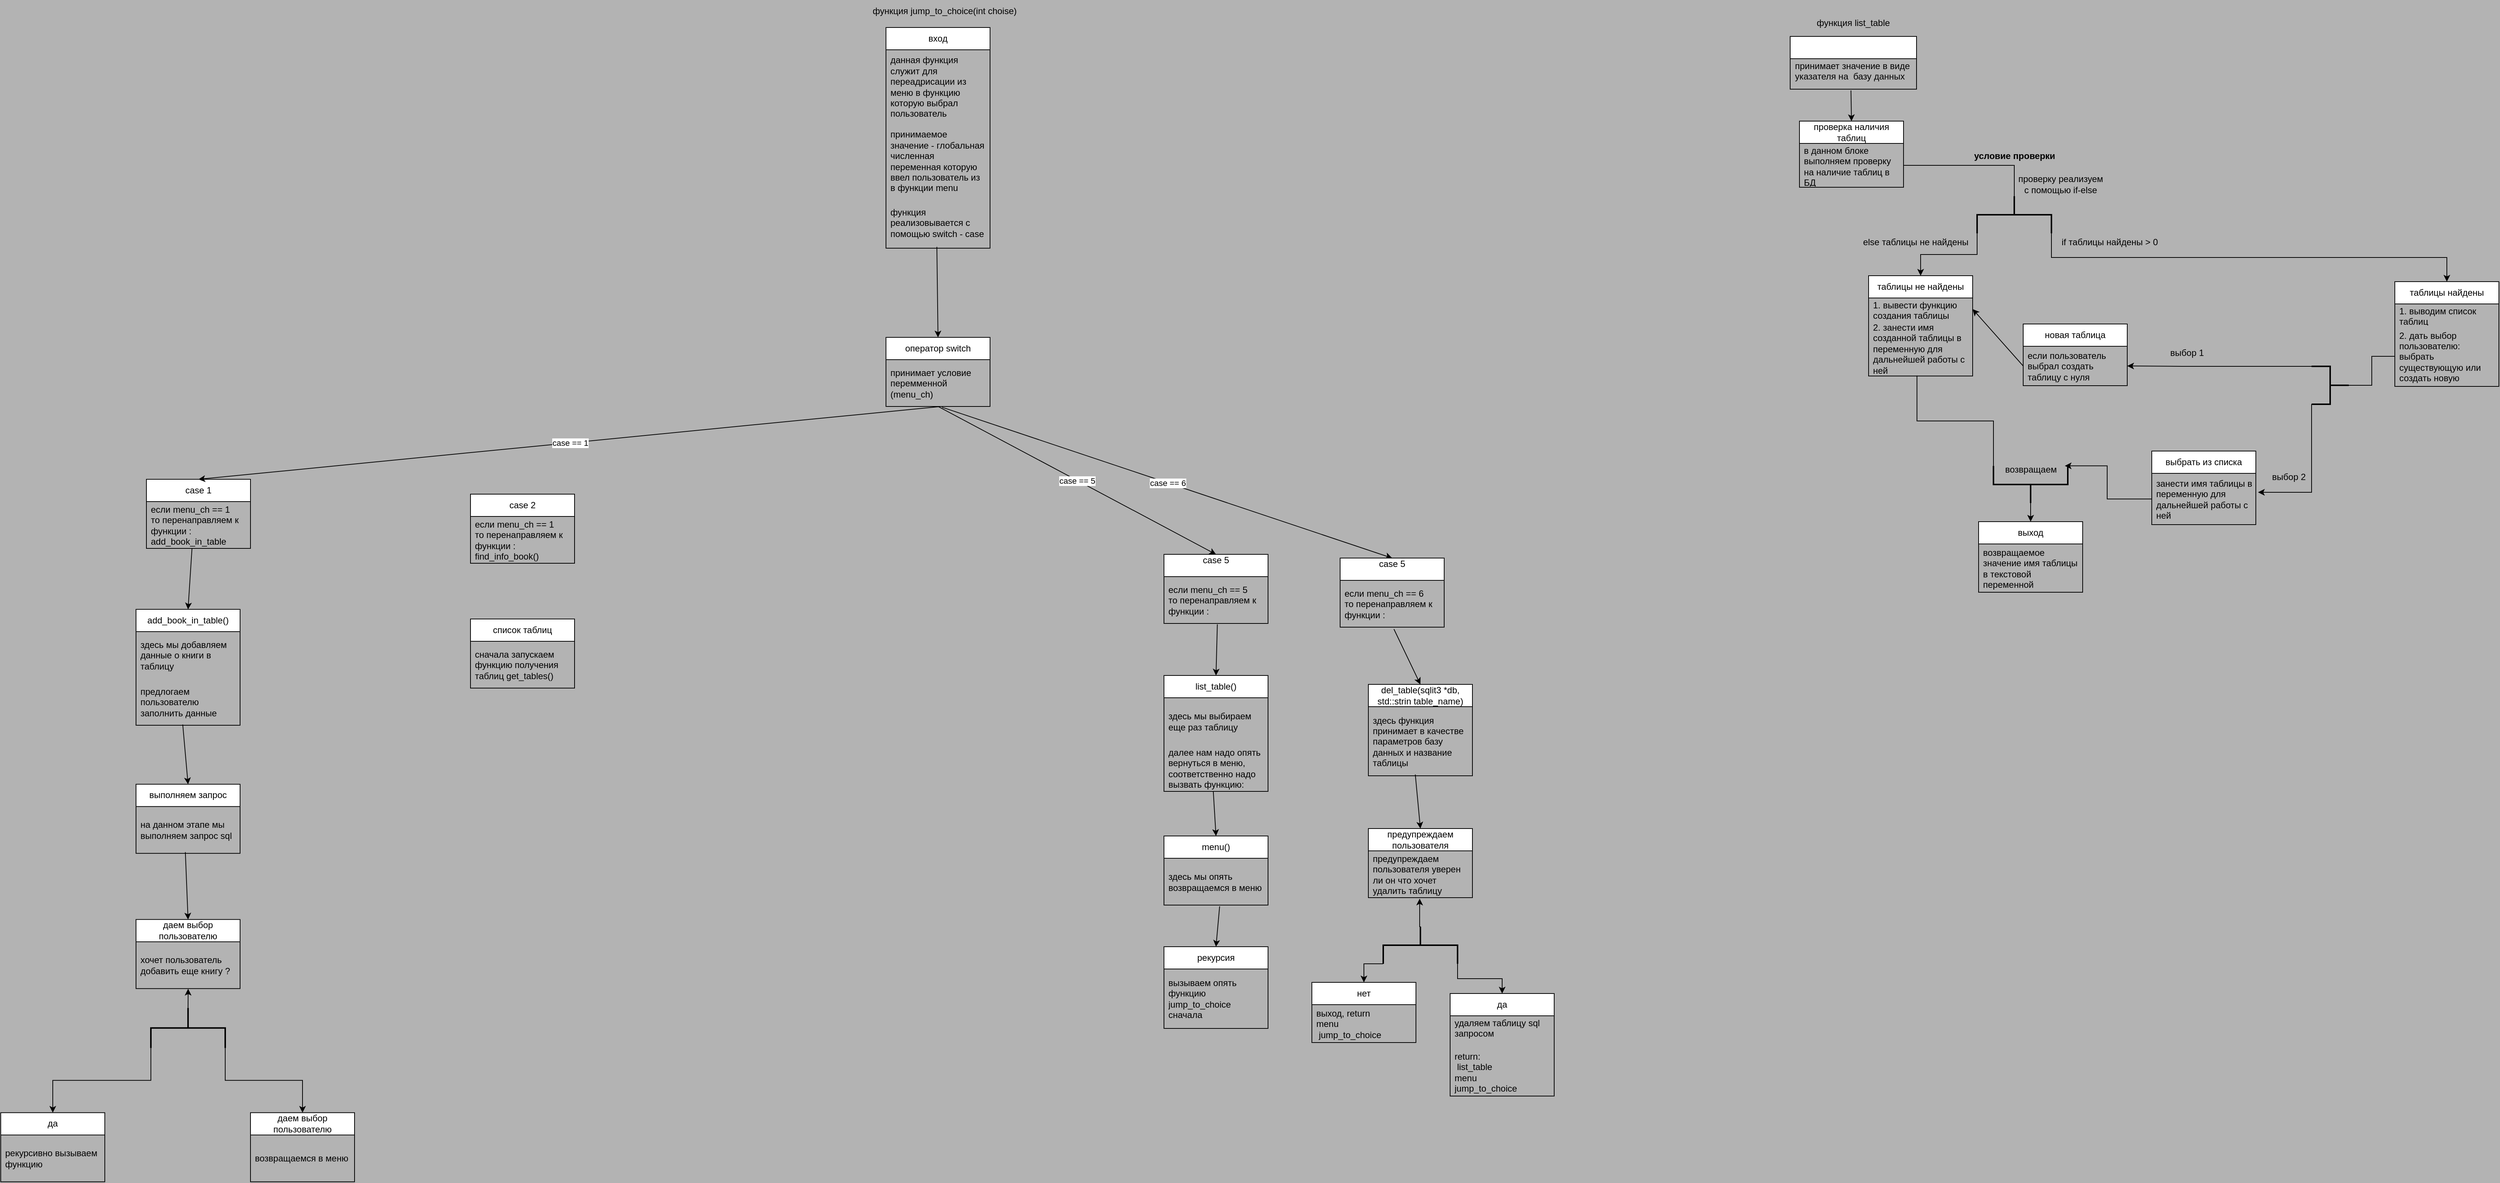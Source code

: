 <mxfile version="24.4.0" type="device">
  <diagram name="Page-1" id="5d7acffa-a066-3a61-03fe-96351882024d">
    <mxGraphModel dx="3834" dy="1244" grid="0" gridSize="10" guides="1" tooltips="1" connect="1" arrows="1" fold="1" page="0" pageScale="1" pageWidth="1100" pageHeight="850" background="#B3B3B3" math="0" shadow="0">
      <root>
        <mxCell id="0" />
        <mxCell id="1" parent="0" />
        <mxCell id="KhB3Vlkd83CNaLOpbNGe-1" value="create_table(sqlite3 *db)" style="swimlane;fontStyle=0;childLayout=stackLayout;horizontal=1;startSize=30;horizontalStack=0;resizeParent=1;resizeParentMax=0;resizeLast=0;collapsible=1;marginBottom=0;whiteSpace=wrap;html=1;strokeColor=#000000;fontColor=#FFFFFF;" parent="1" vertex="1">
          <mxGeometry x="156.5" y="2" width="170" height="71" as="geometry" />
        </mxCell>
        <mxCell id="KhB3Vlkd83CNaLOpbNGe-2" value="принимает значение в виде указателя на&amp;nbsp; базу данных&lt;div&gt;&lt;br&gt;&lt;/div&gt;" style="text;align=left;verticalAlign=middle;spacingLeft=4;spacingRight=4;overflow=hidden;points=[[0,0.5],[1,0.5]];portConstraint=eastwest;rotatable=0;whiteSpace=wrap;html=1;shadow=0;fontColor=#000000;" parent="KhB3Vlkd83CNaLOpbNGe-1" vertex="1">
          <mxGeometry y="30" width="170" height="41" as="geometry" />
        </mxCell>
        <mxCell id="L60N4qDu5yBO_N0uDxby-3" value="функция list_table" style="text;html=1;align=center;verticalAlign=middle;whiteSpace=wrap;rounded=0;fontColor=#000000;" parent="1" vertex="1">
          <mxGeometry x="147" y="-31" width="189" height="30" as="geometry" />
        </mxCell>
        <mxCell id="r_YqrAHaJlJIWSJqDCds-1" value="выход" style="swimlane;fontStyle=0;childLayout=stackLayout;horizontal=1;startSize=30;horizontalStack=0;resizeParent=1;resizeParentMax=0;resizeLast=0;collapsible=1;marginBottom=0;whiteSpace=wrap;html=1;strokeColor=#000000;" parent="1" vertex="1">
          <mxGeometry x="410" y="655" width="140" height="95" as="geometry" />
        </mxCell>
        <mxCell id="r_YqrAHaJlJIWSJqDCds-2" value="возвращаемое значение имя таблицы в текстовой переменной" style="text;align=left;verticalAlign=middle;spacingLeft=4;spacingRight=4;overflow=hidden;points=[[0,0.5],[1,0.5]];portConstraint=eastwest;rotatable=0;whiteSpace=wrap;html=1;fontColor=#000000;" parent="r_YqrAHaJlJIWSJqDCds-1" vertex="1">
          <mxGeometry y="30" width="140" height="65" as="geometry" />
        </mxCell>
        <mxCell id="r_YqrAHaJlJIWSJqDCds-6" value="проверка наличия таблиц" style="swimlane;fontStyle=0;childLayout=stackLayout;horizontal=1;startSize=30;horizontalStack=0;resizeParent=1;resizeParentMax=0;resizeLast=0;collapsible=1;marginBottom=0;whiteSpace=wrap;html=1;strokeColor=#000000;" parent="1" vertex="1">
          <mxGeometry x="169" y="116" width="140" height="89" as="geometry" />
        </mxCell>
        <mxCell id="r_YqrAHaJlJIWSJqDCds-7" value="в данном блоке выполняем проверку на наличие таблиц в БД&lt;div&gt;&lt;br&gt;&lt;div&gt;&lt;br&gt;&lt;/div&gt;&lt;/div&gt;" style="text;align=left;verticalAlign=middle;spacingLeft=4;spacingRight=4;overflow=hidden;points=[[0,0.5],[1,0.5]];portConstraint=eastwest;rotatable=0;whiteSpace=wrap;html=1;fontColor=#000000;" parent="r_YqrAHaJlJIWSJqDCds-6" vertex="1">
          <mxGeometry y="30" width="140" height="59" as="geometry" />
        </mxCell>
        <mxCell id="r_YqrAHaJlJIWSJqDCds-16" style="edgeStyle=orthogonalEdgeStyle;rounded=0;orthogonalLoop=1;jettySize=auto;html=1;exitX=1;exitY=0.5;exitDx=0;exitDy=0;" parent="r_YqrAHaJlJIWSJqDCds-6" source="r_YqrAHaJlJIWSJqDCds-7" target="r_YqrAHaJlJIWSJqDCds-7" edge="1">
          <mxGeometry relative="1" as="geometry" />
        </mxCell>
        <mxCell id="r_YqrAHaJlJIWSJqDCds-9" value="" style="endArrow=classic;html=1;rounded=0;exitX=0.481;exitY=1.041;exitDx=0;exitDy=0;exitPerimeter=0;entryX=0.5;entryY=0;entryDx=0;entryDy=0;strokeColor=#000000;" parent="1" source="KhB3Vlkd83CNaLOpbNGe-2" target="r_YqrAHaJlJIWSJqDCds-6" edge="1">
          <mxGeometry width="50" height="50" relative="1" as="geometry">
            <mxPoint x="322" y="274" as="sourcePoint" />
            <mxPoint x="372" y="224" as="targetPoint" />
          </mxGeometry>
        </mxCell>
        <mxCell id="r_YqrAHaJlJIWSJqDCds-14" style="edgeStyle=orthogonalEdgeStyle;rounded=0;orthogonalLoop=1;jettySize=auto;html=1;exitX=1;exitY=1;exitDx=0;exitDy=0;exitPerimeter=0;entryX=0.5;entryY=0;entryDx=0;entryDy=0;strokeColor=#000000;" parent="1" source="r_YqrAHaJlJIWSJqDCds-10" target="r_YqrAHaJlJIWSJqDCds-12" edge="1">
          <mxGeometry relative="1" as="geometry" />
        </mxCell>
        <mxCell id="r_YqrAHaJlJIWSJqDCds-15" value="" style="edgeStyle=orthogonalEdgeStyle;rounded=0;orthogonalLoop=1;jettySize=auto;html=1;strokeColor=#000000;verticalAlign=middle;endArrow=none;endFill=0;" parent="1" source="r_YqrAHaJlJIWSJqDCds-10" target="r_YqrAHaJlJIWSJqDCds-7" edge="1">
          <mxGeometry relative="1" as="geometry" />
        </mxCell>
        <mxCell id="r_YqrAHaJlJIWSJqDCds-21" style="edgeStyle=orthogonalEdgeStyle;rounded=0;orthogonalLoop=1;jettySize=auto;html=1;exitX=1;exitY=0;exitDx=0;exitDy=0;exitPerimeter=0;entryX=0.5;entryY=0;entryDx=0;entryDy=0;strokeColor=#000000;" parent="1" source="r_YqrAHaJlJIWSJqDCds-10" target="r_YqrAHaJlJIWSJqDCds-19" edge="1">
          <mxGeometry relative="1" as="geometry" />
        </mxCell>
        <mxCell id="r_YqrAHaJlJIWSJqDCds-10" value="" style="strokeWidth=2;html=1;shape=mxgraph.flowchart.annotation_2;align=left;labelPosition=right;pointerEvents=1;rotation=90;strokeColor=#000000;" parent="1" vertex="1">
          <mxGeometry x="433" y="192" width="50" height="100" as="geometry" />
        </mxCell>
        <mxCell id="r_YqrAHaJlJIWSJqDCds-12" value="таблицы не найдены" style="swimlane;fontStyle=0;childLayout=stackLayout;horizontal=1;startSize=30;horizontalStack=0;resizeParent=1;resizeParentMax=0;resizeLast=0;collapsible=1;marginBottom=0;whiteSpace=wrap;html=1;strokeColor=#000000;" parent="1" vertex="1">
          <mxGeometry x="262" y="324" width="140" height="135" as="geometry" />
        </mxCell>
        <mxCell id="r_YqrAHaJlJIWSJqDCds-13" value="1. вывести функцию создания таблицы" style="text;align=left;verticalAlign=middle;spacingLeft=4;spacingRight=4;overflow=hidden;points=[[0,0.5],[1,0.5]];portConstraint=eastwest;rotatable=0;whiteSpace=wrap;html=1;fontColor=#000000;" parent="r_YqrAHaJlJIWSJqDCds-12" vertex="1">
          <mxGeometry y="30" width="140" height="30" as="geometry" />
        </mxCell>
        <mxCell id="r_YqrAHaJlJIWSJqDCds-17" value="2. занести имя созданной таблицы в переменную для дальнейшей работы с ней&lt;div&gt;&lt;br&gt;&lt;/div&gt;" style="text;align=left;verticalAlign=middle;spacingLeft=4;spacingRight=4;overflow=hidden;points=[[0,0.5],[1,0.5]];portConstraint=eastwest;rotatable=0;whiteSpace=wrap;html=1;fontColor=#000000;" parent="r_YqrAHaJlJIWSJqDCds-12" vertex="1">
          <mxGeometry y="60" width="140" height="75" as="geometry" />
        </mxCell>
        <mxCell id="r_YqrAHaJlJIWSJqDCds-18" value="else таблицы не найдены" style="text;html=1;align=center;verticalAlign=middle;resizable=0;points=[];autosize=1;strokeColor=none;fillColor=none;fontColor=#000000;" parent="1" vertex="1">
          <mxGeometry x="245" y="266" width="160" height="26" as="geometry" />
        </mxCell>
        <mxCell id="r_YqrAHaJlJIWSJqDCds-19" value="таблицы найдены" style="swimlane;fontStyle=0;childLayout=stackLayout;horizontal=1;startSize=30;horizontalStack=0;resizeParent=1;resizeParentMax=0;resizeLast=0;collapsible=1;marginBottom=0;whiteSpace=wrap;html=1;strokeColor=#000000;" parent="1" vertex="1">
          <mxGeometry x="970" y="332" width="140" height="141" as="geometry" />
        </mxCell>
        <mxCell id="r_YqrAHaJlJIWSJqDCds-20" value="1. выводим список таблиц" style="text;align=left;verticalAlign=middle;spacingLeft=4;spacingRight=4;overflow=hidden;points=[[0,0.5],[1,0.5]];portConstraint=eastwest;rotatable=0;whiteSpace=wrap;html=1;fontColor=#000000;" parent="r_YqrAHaJlJIWSJqDCds-19" vertex="1">
          <mxGeometry y="30" width="140" height="30" as="geometry" />
        </mxCell>
        <mxCell id="r_YqrAHaJlJIWSJqDCds-24" value="2. дать выбор пользователю:&amp;nbsp; выбрать существующую или создать новую" style="text;align=left;verticalAlign=middle;spacingLeft=4;spacingRight=4;overflow=hidden;points=[[0,0.5],[1,0.5]];portConstraint=eastwest;rotatable=0;whiteSpace=wrap;html=1;fontColor=#000000;" parent="r_YqrAHaJlJIWSJqDCds-19" vertex="1">
          <mxGeometry y="60" width="140" height="81" as="geometry" />
        </mxCell>
        <mxCell id="r_YqrAHaJlJIWSJqDCds-22" value="if таблицы найдены &amp;gt; 0" style="text;html=1;align=center;verticalAlign=middle;resizable=0;points=[];autosize=1;strokeColor=none;fillColor=none;fontColor=#000000;" parent="1" vertex="1">
          <mxGeometry x="512" y="266" width="148" height="26" as="geometry" />
        </mxCell>
        <mxCell id="r_YqrAHaJlJIWSJqDCds-28" style="edgeStyle=orthogonalEdgeStyle;rounded=0;orthogonalLoop=1;jettySize=auto;html=1;exitX=0;exitY=0.5;exitDx=0;exitDy=0;exitPerimeter=0;entryX=0.5;entryY=0;entryDx=0;entryDy=0;strokeColor=#000000;" parent="1" source="r_YqrAHaJlJIWSJqDCds-25" target="r_YqrAHaJlJIWSJqDCds-1" edge="1">
          <mxGeometry relative="1" as="geometry" />
        </mxCell>
        <mxCell id="r_YqrAHaJlJIWSJqDCds-25" value="" style="strokeWidth=2;html=1;shape=mxgraph.flowchart.annotation_2;align=left;labelPosition=right;pointerEvents=1;direction=north;strokeColor=#000000;" parent="1" vertex="1">
          <mxGeometry x="430" y="580" width="100" height="50" as="geometry" />
        </mxCell>
        <mxCell id="r_YqrAHaJlJIWSJqDCds-26" style="edgeStyle=orthogonalEdgeStyle;rounded=0;orthogonalLoop=1;jettySize=auto;html=1;exitX=1;exitY=0;exitDx=0;exitDy=0;exitPerimeter=0;entryX=0.465;entryY=0.991;entryDx=0;entryDy=0;entryPerimeter=0;strokeColor=#000000;endArrow=none;endFill=0;" parent="1" source="r_YqrAHaJlJIWSJqDCds-25" target="r_YqrAHaJlJIWSJqDCds-17" edge="1">
          <mxGeometry relative="1" as="geometry" />
        </mxCell>
        <mxCell id="r_YqrAHaJlJIWSJqDCds-29" value="возвращаем" style="text;html=1;align=center;verticalAlign=middle;resizable=0;points=[];autosize=1;strokeColor=none;fillColor=none;fontColor=#000000;" parent="1" vertex="1">
          <mxGeometry x="436" y="572" width="87" height="26" as="geometry" />
        </mxCell>
        <mxCell id="r_YqrAHaJlJIWSJqDCds-30" value="новая таблица" style="swimlane;fontStyle=0;childLayout=stackLayout;horizontal=1;startSize=30;horizontalStack=0;resizeParent=1;resizeParentMax=0;resizeLast=0;collapsible=1;marginBottom=0;whiteSpace=wrap;html=1;strokeColor=#000000;" parent="1" vertex="1">
          <mxGeometry x="470" y="389" width="140" height="83" as="geometry" />
        </mxCell>
        <mxCell id="r_YqrAHaJlJIWSJqDCds-31" value="если пользователь выбрал создать таблицу с нуля" style="text;align=left;verticalAlign=middle;spacingLeft=4;spacingRight=4;overflow=hidden;points=[[0,0.5],[1,0.5]];portConstraint=eastwest;rotatable=0;whiteSpace=wrap;html=1;fontColor=#000000;" parent="r_YqrAHaJlJIWSJqDCds-30" vertex="1">
          <mxGeometry y="30" width="140" height="53" as="geometry" />
        </mxCell>
        <mxCell id="r_YqrAHaJlJIWSJqDCds-34" value="" style="edgeStyle=none;orthogonalLoop=1;jettySize=auto;html=1;rounded=0;exitX=0;exitY=0.5;exitDx=0;exitDy=0;entryX=1;entryY=0.5;entryDx=0;entryDy=0;strokeColor=#000000;" parent="1" source="r_YqrAHaJlJIWSJqDCds-31" target="r_YqrAHaJlJIWSJqDCds-13" edge="1">
          <mxGeometry width="100" relative="1" as="geometry">
            <mxPoint x="542" y="355" as="sourcePoint" />
            <mxPoint x="410" y="324" as="targetPoint" />
            <Array as="points" />
          </mxGeometry>
        </mxCell>
        <mxCell id="r_YqrAHaJlJIWSJqDCds-35" value="условие проверки" style="text;align=center;fontStyle=1;verticalAlign=middle;spacingLeft=3;spacingRight=3;strokeColor=none;rotatable=0;points=[[0,0.5],[1,0.5]];portConstraint=eastwest;html=1;fontColor=#000000;" parent="1" vertex="1">
          <mxGeometry x="418" y="150" width="80" height="26" as="geometry" />
        </mxCell>
        <mxCell id="r_YqrAHaJlJIWSJqDCds-39" value="проверку реализуем&lt;div&gt;с помощью if-else&lt;/div&gt;" style="text;html=1;align=center;verticalAlign=middle;resizable=0;points=[];autosize=1;strokeColor=none;fillColor=none;fontColor=#000000;" parent="1" vertex="1">
          <mxGeometry x="454" y="180" width="132" height="41" as="geometry" />
        </mxCell>
        <mxCell id="r_YqrAHaJlJIWSJqDCds-41" style="edgeStyle=orthogonalEdgeStyle;rounded=0;orthogonalLoop=1;jettySize=auto;html=1;exitX=0;exitY=0.5;exitDx=0;exitDy=0;exitPerimeter=0;entryX=0;entryY=0.5;entryDx=0;entryDy=0;endArrow=none;endFill=0;strokeColor=#000000;" parent="1" source="r_YqrAHaJlJIWSJqDCds-40" target="r_YqrAHaJlJIWSJqDCds-24" edge="1">
          <mxGeometry relative="1" as="geometry" />
        </mxCell>
        <mxCell id="r_YqrAHaJlJIWSJqDCds-42" style="edgeStyle=orthogonalEdgeStyle;rounded=0;orthogonalLoop=1;jettySize=auto;html=1;exitX=1;exitY=1;exitDx=0;exitDy=0;exitPerimeter=0;entryX=1;entryY=0.5;entryDx=0;entryDy=0;strokeColor=#000000;" parent="1" source="r_YqrAHaJlJIWSJqDCds-40" target="r_YqrAHaJlJIWSJqDCds-31" edge="1">
          <mxGeometry relative="1" as="geometry">
            <Array as="points">
              <mxPoint x="684" y="445" />
            </Array>
          </mxGeometry>
        </mxCell>
        <mxCell id="r_YqrAHaJlJIWSJqDCds-40" value="" style="strokeWidth=2;html=1;shape=mxgraph.flowchart.annotation_2;align=left;labelPosition=right;pointerEvents=1;direction=west;strokeColor=#000000;" parent="1" vertex="1">
          <mxGeometry x="858" y="446" width="50" height="51" as="geometry" />
        </mxCell>
        <mxCell id="r_YqrAHaJlJIWSJqDCds-43" value="выбор 1" style="text;html=1;align=center;verticalAlign=middle;resizable=0;points=[];autosize=1;strokeColor=none;fillColor=none;fontColor=#000000;" parent="1" vertex="1">
          <mxGeometry x="658" y="415" width="63" height="26" as="geometry" />
        </mxCell>
        <mxCell id="r_YqrAHaJlJIWSJqDCds-44" value="выбрать из списка" style="swimlane;fontStyle=0;childLayout=stackLayout;horizontal=1;startSize=30;horizontalStack=0;resizeParent=1;resizeParentMax=0;resizeLast=0;collapsible=1;marginBottom=0;whiteSpace=wrap;html=1;strokeColor=#000000;" parent="1" vertex="1">
          <mxGeometry x="643" y="560" width="140" height="99" as="geometry" />
        </mxCell>
        <mxCell id="r_YqrAHaJlJIWSJqDCds-45" value="&lt;span style=&quot;color: rgba(0, 0, 0, 0); font-family: monospace; font-size: 0px; text-wrap: nowrap;&quot;&gt;%3CmxGraphModel%3E%3Croot%3E%3CmxCell%20id%3D%220%22%2F%3E%3CmxCell%20id%3D%221%22%20parent%3D%220%22%2F%3E%3CmxCell%20id%3D%222%22%20value%3D%22%D0%B2%D1%8B%D1%85%D0%BE%D0%B4%22%20style%3D%22swimlane%3BfontStyle%3D0%3BchildLayout%3DstackLayout%3Bhorizontal%3D1%3BstartSize%3D30%3BhorizontalStack%3D0%3BresizeParent%3D1%3BresizeParentMax%3D0%3BresizeLast%3D0%3Bcollapsible%3D1%3BmarginBottom%3D0%3BwhiteSpace%3Dwrap%3Bhtml%3D1%3BstrokeColor%3D%23000000%3B%22%20vertex%3D%221%22%20parent%3D%221%22%3E%3CmxGeometry%20x%3D%22410%22%20y%3D%22655%22%20width%3D%22140%22%20height%3D%2260%22%20as%3D%22geometry%22%2F%3E%3C%2FmxCell%3E%3CmxCell%20id%3D%223%22%20value%3D%22%D0%B2%D0%BE%D0%B7%D0%B2%D1%80%D0%B0%D1%89%D0%B0%D0%B5%D0%BC%D0%BE%D0%B5%20%D0%B7%D0%BD%D0%B0%D1%87%D0%B5%D0%BD%D0%B8%D0%B5%20%D0%B8%D0%BC%D1%8F%20%D1%82%D0%B0%D0%B1%D0%BB%D0%B8%D1%86%D1%8B%22%20style%3D%22text%3Balign%3Dleft%3BverticalAlign%3Dmiddle%3BspacingLeft%3D4%3BspacingRight%3D4%3Boverflow%3Dhidden%3Bpoints%3D%5B%5B0%2C0.5%5D%2C%5B1%2C0.5%5D%5D%3BportConstraint%3Deastwest%3Brotatable%3D0%3BwhiteSpace%3Dwrap%3Bhtml%3D1%3BfontColor%3D%23000000%3B%22%20vertex%3D%221%22%20parent%3D%222%22%3E%3CmxGeometry%20y%3D%2230%22%20width%3D%22140%22%20height%3D%2230%22%20as%3D%22geometry%22%2F%3E%3C%2FmxCell%3E%3C%2Froot%3E%3C%2FmxGraphModel%3E&lt;/span&gt;&lt;span style=&quot;color: rgba(0, 0, 0, 0); font-family: monospace; font-size: 0px; text-wrap: nowrap;&quot;&gt;%3CmxGraphModel%3E%3Croot%3E%3CmxCell%20id%3D%220%22%2F%3E%3CmxCell%20id%3D%221%22%20parent%3D%220%22%2F%3E%3CmxCell%20id%3D%222%22%20value%3D%22%D0%B2%D1%8B%D1%85%D0%BE%D0%B4%22%20style%3D%22swimlane%3BfontStyle%3D0%3BchildLayout%3DstackLayout%3Bhorizontal%3D1%3BstartSize%3D30%3BhorizontalStack%3D0%3BresizeParent%3D1%3BresizeParentMax%3D0%3BresizeLast%3D0%3Bcollapsible%3D1%3BmarginBottom%3D0%3BwhiteSpace%3Dwrap%3Bhtml%3D1%3BstrokeColor%3D%23000000%3B%22%20vertex%3D%221%22%20parent%3D%221%22%3E%3CmxGeometry%20x%3D%22410%22%20y%3D%22655%22%20width%3D%22140%22%20height%3D%2260%22%20as%3D%22geometry%22%2F%3E%3C%2FmxCell%3E%3CmxCell%20id%3D%223%22%20value%3D%22%D0%B2%D0%BE%D0%B7%D0%B2%D1%80%D0%B0%D1%89%D0%B0%D0%B5%D0%BC%D0%BE%D0%B5%20%D0%B7%D0%BD%D0%B0%D1%87%D0%B5%D0%BD%D0%B8%D0%B5%20%D0%B8%D0%BC%D1%8F%20%D1%82%D0%B0%D0%B1%D0%BB%D0%B8%D1%86%D1%8B%22%20style%3D%22text%3Balign%3Dleft%3BverticalAlign%3Dmiddle%3BspacingLeft%3D4%3BspacingRight%3D4%3Boverflow%3Dhidden%3Bpoints%3D%5B%5B0%2C0.5%5D%2C%5B1%2C0.5%5D%5D%3BportConstraint%3Deastwest%3Brotatable%3D0%3BwhiteSpace%3Dwrap%3Bhtml%3D1%3BfontColor%3D%23000000%3B%22%20vertex%3D%221%22%20parent%3D%222%22%3E%3CmxGeometry%20y%3D%2230%22%20width%3D%22140%22%20height%3D%2230%22%20as%3D%22geometry%22%2F%3E%3C%2FmxCell%3E%3C%2Froot%3E%3C%2FmxGraphModel%&lt;/span&gt;занести имя таблицы в переменную для дальнейшей работы с ней" style="text;align=left;verticalAlign=middle;spacingLeft=4;spacingRight=4;overflow=hidden;points=[[0,0.5],[1,0.5]];portConstraint=eastwest;rotatable=0;whiteSpace=wrap;html=1;fontColor=#000000;" parent="r_YqrAHaJlJIWSJqDCds-44" vertex="1">
          <mxGeometry y="30" width="140" height="69" as="geometry" />
        </mxCell>
        <mxCell id="r_YqrAHaJlJIWSJqDCds-46" style="edgeStyle=orthogonalEdgeStyle;rounded=0;orthogonalLoop=1;jettySize=auto;html=1;exitX=0;exitY=0.5;exitDx=0;exitDy=0;entryX=1.034;entryY=0.305;entryDx=0;entryDy=0;entryPerimeter=0;strokeColor=#000000;" parent="1" source="r_YqrAHaJlJIWSJqDCds-45" target="r_YqrAHaJlJIWSJqDCds-29" edge="1">
          <mxGeometry relative="1" as="geometry" />
        </mxCell>
        <mxCell id="r_YqrAHaJlJIWSJqDCds-47" style="edgeStyle=orthogonalEdgeStyle;rounded=0;orthogonalLoop=1;jettySize=auto;html=1;exitX=1;exitY=0;exitDx=0;exitDy=0;exitPerimeter=0;entryX=1.021;entryY=0.369;entryDx=0;entryDy=0;entryPerimeter=0;strokeColor=#000000;" parent="1" source="r_YqrAHaJlJIWSJqDCds-40" target="r_YqrAHaJlJIWSJqDCds-45" edge="1">
          <mxGeometry relative="1" as="geometry" />
        </mxCell>
        <mxCell id="r_YqrAHaJlJIWSJqDCds-48" value="выбор 2" style="text;html=1;align=center;verticalAlign=middle;resizable=0;points=[];autosize=1;strokeColor=none;fillColor=none;fontColor=#000000;" parent="1" vertex="1">
          <mxGeometry x="795" y="582" width="63" height="26" as="geometry" />
        </mxCell>
        <mxCell id="r_YqrAHaJlJIWSJqDCds-56" value="вход" style="swimlane;fontStyle=0;childLayout=stackLayout;horizontal=1;startSize=30;horizontalStack=0;resizeParent=1;resizeParentMax=0;resizeLast=0;collapsible=1;marginBottom=0;whiteSpace=wrap;html=1;strokeColor=#000000;" parent="1" vertex="1">
          <mxGeometry x="-1060" y="-10" width="140" height="297" as="geometry" />
        </mxCell>
        <mxCell id="r_YqrAHaJlJIWSJqDCds-57" value="данная функция служит для переадрисации из меню в функцию которую выбрал пользователь" style="text;align=left;verticalAlign=middle;spacingLeft=4;spacingRight=4;overflow=hidden;points=[[0,0.5],[1,0.5]];portConstraint=eastwest;rotatable=0;whiteSpace=wrap;html=1;fontColor=#000000;" parent="r_YqrAHaJlJIWSJqDCds-56" vertex="1">
          <mxGeometry y="30" width="140" height="100" as="geometry" />
        </mxCell>
        <mxCell id="r_YqrAHaJlJIWSJqDCds-59" value="принимаемое значение - глобальная численная переменная которую ввел пользователь из в функции menu" style="text;align=left;verticalAlign=middle;spacingLeft=4;spacingRight=4;overflow=hidden;points=[[0,0.5],[1,0.5]];portConstraint=eastwest;rotatable=0;whiteSpace=wrap;html=1;fontColor=#000000;" parent="r_YqrAHaJlJIWSJqDCds-56" vertex="1">
          <mxGeometry y="130" width="140" height="99" as="geometry" />
        </mxCell>
        <mxCell id="r_YqrAHaJlJIWSJqDCds-61" value="функция реализовывается с помощью switch - case" style="text;align=left;verticalAlign=middle;spacingLeft=4;spacingRight=4;overflow=hidden;points=[[0,0.5],[1,0.5]];portConstraint=eastwest;rotatable=0;whiteSpace=wrap;html=1;fontColor=#000000;" parent="r_YqrAHaJlJIWSJqDCds-56" vertex="1">
          <mxGeometry y="229" width="140" height="68" as="geometry" />
        </mxCell>
        <mxCell id="r_YqrAHaJlJIWSJqDCds-58" value="функция jump_to_choice(int choise)" style="text;html=1;align=center;verticalAlign=middle;whiteSpace=wrap;rounded=0;fontColor=#000000;" parent="1" vertex="1">
          <mxGeometry x="-1084.5" y="-47" width="205.5" height="30" as="geometry" />
        </mxCell>
        <mxCell id="r_YqrAHaJlJIWSJqDCds-62" value="оператор switch" style="swimlane;fontStyle=0;childLayout=stackLayout;horizontal=1;startSize=30;horizontalStack=0;resizeParent=1;resizeParentMax=0;resizeLast=0;collapsible=1;marginBottom=0;whiteSpace=wrap;html=1;strokeColor=#000000;" parent="1" vertex="1">
          <mxGeometry x="-1060" y="407" width="140" height="93" as="geometry" />
        </mxCell>
        <mxCell id="r_YqrAHaJlJIWSJqDCds-63" value="принимает условие перемменной (menu_ch)" style="text;align=left;verticalAlign=middle;spacingLeft=4;spacingRight=4;overflow=hidden;points=[[0,0.5],[1,0.5]];portConstraint=eastwest;rotatable=0;whiteSpace=wrap;html=1;fontColor=#000000;" parent="r_YqrAHaJlJIWSJqDCds-62" vertex="1">
          <mxGeometry y="30" width="140" height="63" as="geometry" />
        </mxCell>
        <mxCell id="r_YqrAHaJlJIWSJqDCds-64" value="case 5&lt;div&gt;&lt;br&gt;&lt;/div&gt;" style="swimlane;fontStyle=0;childLayout=stackLayout;horizontal=1;startSize=30;horizontalStack=0;resizeParent=1;resizeParentMax=0;resizeLast=0;collapsible=1;marginBottom=0;whiteSpace=wrap;html=1;strokeColor=#000000;" parent="1" vertex="1">
          <mxGeometry x="-686" y="699" width="140" height="93" as="geometry" />
        </mxCell>
        <mxCell id="r_YqrAHaJlJIWSJqDCds-65" value="если menu_ch == 5&lt;div&gt;то перенаправляем к функции :&lt;/div&gt;" style="text;align=left;verticalAlign=middle;spacingLeft=4;spacingRight=4;overflow=hidden;points=[[0,0.5],[1,0.5]];portConstraint=eastwest;rotatable=0;whiteSpace=wrap;html=1;fontColor=#000000;" parent="r_YqrAHaJlJIWSJqDCds-64" vertex="1">
          <mxGeometry y="30" width="140" height="63" as="geometry" />
        </mxCell>
        <mxCell id="r_YqrAHaJlJIWSJqDCds-66" value="" style="endArrow=classic;html=1;rounded=0;exitX=0.5;exitY=0.998;exitDx=0;exitDy=0;exitPerimeter=0;entryX=0.5;entryY=0;entryDx=0;entryDy=0;strokeColor=#000000;" parent="1" source="r_YqrAHaJlJIWSJqDCds-63" target="r_YqrAHaJlJIWSJqDCds-64" edge="1">
          <mxGeometry relative="1" as="geometry">
            <mxPoint x="-920" y="589" as="sourcePoint" />
            <mxPoint x="-760" y="589" as="targetPoint" />
          </mxGeometry>
        </mxCell>
        <mxCell id="r_YqrAHaJlJIWSJqDCds-67" value="case == 5" style="edgeLabel;resizable=0;html=1;;align=center;verticalAlign=middle;" parent="r_YqrAHaJlJIWSJqDCds-66" connectable="0" vertex="1">
          <mxGeometry relative="1" as="geometry" />
        </mxCell>
        <mxCell id="r_YqrAHaJlJIWSJqDCds-70" value="&lt;div&gt;list_table()&lt;/div&gt;" style="swimlane;fontStyle=0;childLayout=stackLayout;horizontal=1;startSize=30;horizontalStack=0;resizeParent=1;resizeParentMax=0;resizeLast=0;collapsible=1;marginBottom=0;whiteSpace=wrap;html=1;strokeColor=#000000;" parent="1" vertex="1">
          <mxGeometry x="-686" y="862" width="140" height="156" as="geometry" />
        </mxCell>
        <mxCell id="r_YqrAHaJlJIWSJqDCds-71" value="здесь мы выбираем еще раз таблицу" style="text;align=left;verticalAlign=middle;spacingLeft=4;spacingRight=4;overflow=hidden;points=[[0,0.5],[1,0.5]];portConstraint=eastwest;rotatable=0;whiteSpace=wrap;html=1;fontColor=#000000;" parent="r_YqrAHaJlJIWSJqDCds-70" vertex="1">
          <mxGeometry y="30" width="140" height="63" as="geometry" />
        </mxCell>
        <mxCell id="r_YqrAHaJlJIWSJqDCds-72" value="далее нам надо опять вернуться в меню, соответственно надо вызвать функцию:" style="text;align=left;verticalAlign=middle;spacingLeft=4;spacingRight=4;overflow=hidden;points=[[0,0.5],[1,0.5]];portConstraint=eastwest;rotatable=0;whiteSpace=wrap;html=1;fontColor=#000000;" parent="r_YqrAHaJlJIWSJqDCds-70" vertex="1">
          <mxGeometry y="93" width="140" height="63" as="geometry" />
        </mxCell>
        <mxCell id="r_YqrAHaJlJIWSJqDCds-73" value="&lt;div&gt;menu()&lt;/div&gt;" style="swimlane;fontStyle=0;childLayout=stackLayout;horizontal=1;startSize=30;horizontalStack=0;resizeParent=1;resizeParentMax=0;resizeLast=0;collapsible=1;marginBottom=0;whiteSpace=wrap;html=1;strokeColor=#000000;" parent="1" vertex="1">
          <mxGeometry x="-686" y="1078" width="140" height="93" as="geometry" />
        </mxCell>
        <mxCell id="r_YqrAHaJlJIWSJqDCds-74" value="здесь мы опять возвращаемся в меню" style="text;align=left;verticalAlign=middle;spacingLeft=4;spacingRight=4;overflow=hidden;points=[[0,0.5],[1,0.5]];portConstraint=eastwest;rotatable=0;whiteSpace=wrap;html=1;fontColor=#000000;" parent="r_YqrAHaJlJIWSJqDCds-73" vertex="1">
          <mxGeometry y="30" width="140" height="63" as="geometry" />
        </mxCell>
        <mxCell id="r_YqrAHaJlJIWSJqDCds-75" value="" style="edgeStyle=none;orthogonalLoop=1;jettySize=auto;html=1;rounded=0;exitX=0.513;exitY=1.019;exitDx=0;exitDy=0;exitPerimeter=0;entryX=0.5;entryY=0;entryDx=0;entryDy=0;fontColor=#000000;strokeColor=#000000;" parent="1" source="r_YqrAHaJlJIWSJqDCds-65" target="r_YqrAHaJlJIWSJqDCds-70" edge="1">
          <mxGeometry width="100" relative="1" as="geometry">
            <mxPoint x="-521" y="794" as="sourcePoint" />
            <mxPoint x="-421" y="794" as="targetPoint" />
            <Array as="points" />
          </mxGeometry>
        </mxCell>
        <mxCell id="r_YqrAHaJlJIWSJqDCds-77" value="" style="edgeStyle=none;orthogonalLoop=1;jettySize=auto;html=1;rounded=0;exitX=0.474;exitY=1;exitDx=0;exitDy=0;exitPerimeter=0;entryX=0.5;entryY=0;entryDx=0;entryDy=0;fontColor=#000000;strokeColor=#000000;" parent="1" source="r_YqrAHaJlJIWSJqDCds-72" target="r_YqrAHaJlJIWSJqDCds-73" edge="1">
          <mxGeometry width="100" relative="1" as="geometry">
            <mxPoint x="-508" y="1013" as="sourcePoint" />
            <mxPoint x="-510" y="1082" as="targetPoint" />
            <Array as="points" />
          </mxGeometry>
        </mxCell>
        <mxCell id="r_YqrAHaJlJIWSJqDCds-78" value="" style="edgeStyle=none;orthogonalLoop=1;jettySize=auto;html=1;rounded=0;exitX=0.489;exitY=0.975;exitDx=0;exitDy=0;exitPerimeter=0;entryX=0.5;entryY=0;entryDx=0;entryDy=0;fontColor=#000000;strokeColor=#000000;" parent="1" source="r_YqrAHaJlJIWSJqDCds-61" target="r_YqrAHaJlJIWSJqDCds-62" edge="1">
          <mxGeometry width="100" relative="1" as="geometry">
            <mxPoint x="-989" y="305" as="sourcePoint" />
            <mxPoint x="-991" y="374" as="targetPoint" />
            <Array as="points" />
          </mxGeometry>
        </mxCell>
        <mxCell id="r_YqrAHaJlJIWSJqDCds-79" value="рекурсия" style="swimlane;fontStyle=0;childLayout=stackLayout;horizontal=1;startSize=30;horizontalStack=0;resizeParent=1;resizeParentMax=0;resizeLast=0;collapsible=1;marginBottom=0;whiteSpace=wrap;html=1;strokeColor=#000000;" parent="1" vertex="1">
          <mxGeometry x="-686" y="1227" width="140" height="110" as="geometry" />
        </mxCell>
        <mxCell id="r_YqrAHaJlJIWSJqDCds-80" value="вызываем опять функцию jump_to_choice сначала" style="text;align=left;verticalAlign=middle;spacingLeft=4;spacingRight=4;overflow=hidden;points=[[0,0.5],[1,0.5]];portConstraint=eastwest;rotatable=0;whiteSpace=wrap;html=1;fontColor=#000000;" parent="r_YqrAHaJlJIWSJqDCds-79" vertex="1">
          <mxGeometry y="30" width="140" height="80" as="geometry" />
        </mxCell>
        <mxCell id="r_YqrAHaJlJIWSJqDCds-81" value="" style="edgeStyle=none;orthogonalLoop=1;jettySize=auto;html=1;rounded=0;entryX=0.5;entryY=0;entryDx=0;entryDy=0;fontColor=#000000;strokeColor=#000000;exitX=0.535;exitY=1.027;exitDx=0;exitDy=0;exitPerimeter=0;" parent="1" source="r_YqrAHaJlJIWSJqDCds-74" target="r_YqrAHaJlJIWSJqDCds-79" edge="1">
          <mxGeometry width="100" relative="1" as="geometry">
            <mxPoint x="-589" y="1189" as="sourcePoint" />
            <mxPoint x="-585" y="1240" as="targetPoint" />
            <Array as="points" />
          </mxGeometry>
        </mxCell>
        <mxCell id="r_YqrAHaJlJIWSJqDCds-83" value="" style="endArrow=classic;html=1;rounded=0;exitX=0.538;exitY=1.016;exitDx=0;exitDy=0;exitPerimeter=0;entryX=0.5;entryY=0;entryDx=0;entryDy=0;strokeColor=#000000;" parent="1" source="r_YqrAHaJlJIWSJqDCds-63" target="r_YqrAHaJlJIWSJqDCds-86" edge="1">
          <mxGeometry relative="1" as="geometry">
            <mxPoint x="-778" y="480" as="sourcePoint" />
            <mxPoint x="-404" y="679" as="targetPoint" />
          </mxGeometry>
        </mxCell>
        <mxCell id="r_YqrAHaJlJIWSJqDCds-84" value="case == 6" style="edgeLabel;resizable=0;html=1;;align=center;verticalAlign=middle;" parent="r_YqrAHaJlJIWSJqDCds-83" connectable="0" vertex="1">
          <mxGeometry relative="1" as="geometry" />
        </mxCell>
        <mxCell id="r_YqrAHaJlJIWSJqDCds-86" value="case 5&lt;div&gt;&lt;br&gt;&lt;/div&gt;" style="swimlane;fontStyle=0;childLayout=stackLayout;horizontal=1;startSize=30;horizontalStack=0;resizeParent=1;resizeParentMax=0;resizeLast=0;collapsible=1;marginBottom=0;whiteSpace=wrap;html=1;strokeColor=#000000;" parent="1" vertex="1">
          <mxGeometry x="-449" y="704" width="140" height="93" as="geometry" />
        </mxCell>
        <mxCell id="r_YqrAHaJlJIWSJqDCds-87" value="если menu_ch == 6&lt;div&gt;то перенаправляем к функции :&lt;/div&gt;" style="text;align=left;verticalAlign=middle;spacingLeft=4;spacingRight=4;overflow=hidden;points=[[0,0.5],[1,0.5]];portConstraint=eastwest;rotatable=0;whiteSpace=wrap;html=1;fontColor=#000000;" parent="r_YqrAHaJlJIWSJqDCds-86" vertex="1">
          <mxGeometry y="30" width="140" height="63" as="geometry" />
        </mxCell>
        <mxCell id="r_YqrAHaJlJIWSJqDCds-88" value="del_table(sqlit3 *db, std::strin table_name)" style="swimlane;fontStyle=0;childLayout=stackLayout;horizontal=1;startSize=30;horizontalStack=0;resizeParent=1;resizeParentMax=0;resizeLast=0;collapsible=1;marginBottom=0;whiteSpace=wrap;html=1;strokeColor=#000000;" parent="1" vertex="1">
          <mxGeometry x="-411" y="874" width="140" height="123" as="geometry" />
        </mxCell>
        <mxCell id="r_YqrAHaJlJIWSJqDCds-89" value="здесь функция принимает в качестве параметров базу данных и название таблицы" style="text;align=left;verticalAlign=middle;spacingLeft=4;spacingRight=4;overflow=hidden;points=[[0,0.5],[1,0.5]];portConstraint=eastwest;rotatable=0;whiteSpace=wrap;html=1;fontColor=#000000;" parent="r_YqrAHaJlJIWSJqDCds-88" vertex="1">
          <mxGeometry y="30" width="140" height="93" as="geometry" />
        </mxCell>
        <mxCell id="r_YqrAHaJlJIWSJqDCds-90" value="" style="edgeStyle=none;orthogonalLoop=1;jettySize=auto;html=1;rounded=0;exitX=0.517;exitY=1.042;exitDx=0;exitDy=0;exitPerimeter=0;entryX=0.5;entryY=0;entryDx=0;entryDy=0;fontColor=#000000;strokeColor=#000000;" parent="1" source="r_YqrAHaJlJIWSJqDCds-87" target="r_YqrAHaJlJIWSJqDCds-88" edge="1">
          <mxGeometry width="100" relative="1" as="geometry">
            <mxPoint x="-447" y="801" as="sourcePoint" />
            <mxPoint x="-449" y="870" as="targetPoint" />
            <Array as="points" />
          </mxGeometry>
        </mxCell>
        <mxCell id="r_YqrAHaJlJIWSJqDCds-92" value="предупреждаем пользователя" style="swimlane;fontStyle=0;childLayout=stackLayout;horizontal=1;startSize=30;horizontalStack=0;resizeParent=1;resizeParentMax=0;resizeLast=0;collapsible=1;marginBottom=0;whiteSpace=wrap;html=1;strokeColor=#000000;" parent="1" vertex="1">
          <mxGeometry x="-411" y="1068" width="140" height="93" as="geometry" />
        </mxCell>
        <mxCell id="r_YqrAHaJlJIWSJqDCds-93" value="предупреждаем пользователя уверен ли он что хочет удалить таблицу" style="text;align=left;verticalAlign=middle;spacingLeft=4;spacingRight=4;overflow=hidden;points=[[0,0.5],[1,0.5]];portConstraint=eastwest;rotatable=0;whiteSpace=wrap;html=1;fontColor=#000000;" parent="r_YqrAHaJlJIWSJqDCds-92" vertex="1">
          <mxGeometry y="30" width="140" height="63" as="geometry" />
        </mxCell>
        <mxCell id="r_YqrAHaJlJIWSJqDCds-98" style="edgeStyle=orthogonalEdgeStyle;rounded=0;orthogonalLoop=1;jettySize=auto;html=1;exitX=1;exitY=1;exitDx=0;exitDy=0;exitPerimeter=0;entryX=0.5;entryY=0;entryDx=0;entryDy=0;strokeColor=#000000;" parent="1" source="r_YqrAHaJlJIWSJqDCds-94" target="r_YqrAHaJlJIWSJqDCds-96" edge="1">
          <mxGeometry relative="1" as="geometry" />
        </mxCell>
        <mxCell id="OgEDCYrWeMGhhGmiEGIY-4" style="edgeStyle=orthogonalEdgeStyle;rounded=0;orthogonalLoop=1;jettySize=auto;html=1;exitX=1;exitY=0;exitDx=0;exitDy=0;exitPerimeter=0;entryX=0.5;entryY=0;entryDx=0;entryDy=0;strokeColor=#000000;" parent="1" source="r_YqrAHaJlJIWSJqDCds-94" target="OgEDCYrWeMGhhGmiEGIY-2" edge="1">
          <mxGeometry relative="1" as="geometry" />
        </mxCell>
        <mxCell id="r_YqrAHaJlJIWSJqDCds-94" value="" style="strokeWidth=2;html=1;shape=mxgraph.flowchart.annotation_2;align=left;labelPosition=right;pointerEvents=1;rotation=90;strokeColor=#000000;" parent="1" vertex="1">
          <mxGeometry x="-366" y="1175" width="50" height="100" as="geometry" />
        </mxCell>
        <mxCell id="r_YqrAHaJlJIWSJqDCds-95" style="edgeStyle=orthogonalEdgeStyle;rounded=0;orthogonalLoop=1;jettySize=auto;html=1;exitX=0;exitY=0.5;exitDx=0;exitDy=0;exitPerimeter=0;entryX=0.493;entryY=1.021;entryDx=0;entryDy=0;entryPerimeter=0;strokeColor=#000000;" parent="1" source="r_YqrAHaJlJIWSJqDCds-94" target="r_YqrAHaJlJIWSJqDCds-93" edge="1">
          <mxGeometry relative="1" as="geometry" />
        </mxCell>
        <mxCell id="r_YqrAHaJlJIWSJqDCds-96" value="нет" style="swimlane;fontStyle=0;childLayout=stackLayout;horizontal=1;startSize=30;horizontalStack=0;resizeParent=1;resizeParentMax=0;resizeLast=0;collapsible=1;marginBottom=0;whiteSpace=wrap;html=1;strokeColor=#000000;" parent="1" vertex="1">
          <mxGeometry x="-487" y="1275" width="140" height="81" as="geometry" />
        </mxCell>
        <mxCell id="r_YqrAHaJlJIWSJqDCds-97" value="выход, return&lt;div&gt;menu&lt;/div&gt;&lt;div&gt;&amp;nbsp;jump_to_choice&lt;/div&gt;" style="text;align=left;verticalAlign=middle;spacingLeft=4;spacingRight=4;overflow=hidden;points=[[0,0.5],[1,0.5]];portConstraint=eastwest;rotatable=0;whiteSpace=wrap;html=1;fontColor=#000000;" parent="r_YqrAHaJlJIWSJqDCds-96" vertex="1">
          <mxGeometry y="30" width="140" height="51" as="geometry" />
        </mxCell>
        <mxCell id="OgEDCYrWeMGhhGmiEGIY-1" value="" style="edgeStyle=none;orthogonalLoop=1;jettySize=auto;html=1;rounded=0;exitX=0.451;exitY=0.982;exitDx=0;exitDy=0;exitPerimeter=0;entryX=0.5;entryY=0;entryDx=0;entryDy=0;fontColor=#000000;strokeColor=#000000;" parent="1" source="r_YqrAHaJlJIWSJqDCds-89" target="r_YqrAHaJlJIWSJqDCds-92" edge="1">
          <mxGeometry width="100" relative="1" as="geometry">
            <mxPoint x="-347" y="1003" as="sourcePoint" />
            <mxPoint x="-343" y="1063" as="targetPoint" />
            <Array as="points" />
          </mxGeometry>
        </mxCell>
        <mxCell id="OgEDCYrWeMGhhGmiEGIY-2" value="да" style="swimlane;fontStyle=0;childLayout=stackLayout;horizontal=1;startSize=30;horizontalStack=0;resizeParent=1;resizeParentMax=0;resizeLast=0;collapsible=1;marginBottom=0;whiteSpace=wrap;html=1;strokeColor=#000000;" parent="1" vertex="1">
          <mxGeometry x="-301" y="1290" width="140" height="138" as="geometry" />
        </mxCell>
        <mxCell id="OgEDCYrWeMGhhGmiEGIY-3" value="удаляем таблицу sql запросом&lt;div&gt;&lt;br&gt;&lt;/div&gt;" style="text;align=left;verticalAlign=middle;spacingLeft=4;spacingRight=4;overflow=hidden;points=[[0,0.5],[1,0.5]];portConstraint=eastwest;rotatable=0;whiteSpace=wrap;html=1;fontColor=#000000;" parent="OgEDCYrWeMGhhGmiEGIY-2" vertex="1">
          <mxGeometry y="30" width="140" height="43" as="geometry" />
        </mxCell>
        <mxCell id="OgEDCYrWeMGhhGmiEGIY-5" value="return:&lt;div&gt;&amp;nbsp;list_table&lt;div&gt;menu&lt;/div&gt;&lt;/div&gt;&lt;div&gt;jump_to_choice&lt;/div&gt;" style="text;align=left;verticalAlign=middle;spacingLeft=4;spacingRight=4;overflow=hidden;points=[[0,0.5],[1,0.5]];portConstraint=eastwest;rotatable=0;whiteSpace=wrap;html=1;fontColor=#000000;" parent="OgEDCYrWeMGhhGmiEGIY-2" vertex="1">
          <mxGeometry y="73" width="140" height="65" as="geometry" />
        </mxCell>
        <mxCell id="72NkxAhi4clHSfHr1tz3-1" value="case 1" style="swimlane;fontStyle=0;childLayout=stackLayout;horizontal=1;startSize=30;horizontalStack=0;resizeParent=1;resizeParentMax=0;resizeLast=0;collapsible=1;marginBottom=0;whiteSpace=wrap;html=1;strokeColor=#000000;" parent="1" vertex="1">
          <mxGeometry x="-2055" y="598" width="140" height="93" as="geometry" />
        </mxCell>
        <mxCell id="72NkxAhi4clHSfHr1tz3-2" value="если menu_ch == 1&lt;div&gt;то перенаправляем к функции : add_book_in_table&lt;/div&gt;" style="text;align=left;verticalAlign=middle;spacingLeft=4;spacingRight=4;overflow=hidden;points=[[0,0.5],[1,0.5]];portConstraint=eastwest;rotatable=0;whiteSpace=wrap;html=1;fontColor=#000000;" parent="72NkxAhi4clHSfHr1tz3-1" vertex="1">
          <mxGeometry y="30" width="140" height="63" as="geometry" />
        </mxCell>
        <mxCell id="72NkxAhi4clHSfHr1tz3-3" value="" style="endArrow=classic;html=1;rounded=0;entryX=0.5;entryY=0;entryDx=0;entryDy=0;strokeColor=#000000;" parent="1" target="72NkxAhi4clHSfHr1tz3-1" edge="1">
          <mxGeometry relative="1" as="geometry">
            <mxPoint x="-986" y="500" as="sourcePoint" />
            <mxPoint x="-630" y="763" as="targetPoint" />
          </mxGeometry>
        </mxCell>
        <mxCell id="72NkxAhi4clHSfHr1tz3-4" value="case == 1" style="edgeLabel;resizable=0;html=1;;align=center;verticalAlign=middle;" parent="72NkxAhi4clHSfHr1tz3-3" connectable="0" vertex="1">
          <mxGeometry relative="1" as="geometry" />
        </mxCell>
        <mxCell id="72NkxAhi4clHSfHr1tz3-5" value="&lt;div&gt;add_book_in_table()&lt;/div&gt;" style="swimlane;fontStyle=0;childLayout=stackLayout;horizontal=1;startSize=30;horizontalStack=0;resizeParent=1;resizeParentMax=0;resizeLast=0;collapsible=1;marginBottom=0;whiteSpace=wrap;html=1;strokeColor=#000000;" parent="1" vertex="1">
          <mxGeometry x="-2069" y="773" width="140" height="156" as="geometry" />
        </mxCell>
        <mxCell id="72NkxAhi4clHSfHr1tz3-6" value="здесь мы добавляем данные о книги в таблицу" style="text;align=left;verticalAlign=middle;spacingLeft=4;spacingRight=4;overflow=hidden;points=[[0,0.5],[1,0.5]];portConstraint=eastwest;rotatable=0;whiteSpace=wrap;html=1;fontColor=#000000;" parent="72NkxAhi4clHSfHr1tz3-5" vertex="1">
          <mxGeometry y="30" width="140" height="63" as="geometry" />
        </mxCell>
        <mxCell id="72NkxAhi4clHSfHr1tz3-7" value="предлогаем пользователю заполнить данные" style="text;align=left;verticalAlign=middle;spacingLeft=4;spacingRight=4;overflow=hidden;points=[[0,0.5],[1,0.5]];portConstraint=eastwest;rotatable=0;whiteSpace=wrap;html=1;fontColor=#000000;" parent="72NkxAhi4clHSfHr1tz3-5" vertex="1">
          <mxGeometry y="93" width="140" height="63" as="geometry" />
        </mxCell>
        <mxCell id="72NkxAhi4clHSfHr1tz3-8" value="" style="edgeStyle=none;orthogonalLoop=1;jettySize=auto;html=1;rounded=0;exitX=0.438;exitY=1;exitDx=0;exitDy=0;exitPerimeter=0;entryX=0.5;entryY=0;entryDx=0;entryDy=0;fontColor=#000000;strokeColor=#000000;" parent="1" source="72NkxAhi4clHSfHr1tz3-2" target="72NkxAhi4clHSfHr1tz3-5" edge="1">
          <mxGeometry width="100" relative="1" as="geometry">
            <mxPoint x="-1997" y="704" as="sourcePoint" />
            <mxPoint x="-1804" y="705" as="targetPoint" />
            <Array as="points" />
          </mxGeometry>
        </mxCell>
        <mxCell id="72NkxAhi4clHSfHr1tz3-12" value="выполняем запрос" style="swimlane;fontStyle=0;childLayout=stackLayout;horizontal=1;startSize=30;horizontalStack=0;resizeParent=1;resizeParentMax=0;resizeLast=0;collapsible=1;marginBottom=0;whiteSpace=wrap;html=1;strokeColor=#000000;" parent="1" vertex="1">
          <mxGeometry x="-2069" y="1008.38" width="140" height="93" as="geometry" />
        </mxCell>
        <mxCell id="72NkxAhi4clHSfHr1tz3-13" value="на данном этапе мы выполняем запрос sql" style="text;align=left;verticalAlign=middle;spacingLeft=4;spacingRight=4;overflow=hidden;points=[[0,0.5],[1,0.5]];portConstraint=eastwest;rotatable=0;whiteSpace=wrap;html=1;fontColor=#000000;" parent="72NkxAhi4clHSfHr1tz3-12" vertex="1">
          <mxGeometry y="30" width="140" height="63" as="geometry" />
        </mxCell>
        <mxCell id="72NkxAhi4clHSfHr1tz3-14" value="" style="edgeStyle=none;orthogonalLoop=1;jettySize=auto;html=1;rounded=0;exitX=0.449;exitY=0.984;exitDx=0;exitDy=0;exitPerimeter=0;entryX=0.5;entryY=0;entryDx=0;entryDy=0;fontColor=#000000;strokeColor=#000000;" parent="1" source="72NkxAhi4clHSfHr1tz3-7" target="72NkxAhi4clHSfHr1tz3-12" edge="1">
          <mxGeometry width="100" relative="1" as="geometry">
            <mxPoint x="-2000" y="929" as="sourcePoint" />
            <mxPoint x="-2005" y="1011" as="targetPoint" />
            <Array as="points" />
          </mxGeometry>
        </mxCell>
        <mxCell id="72NkxAhi4clHSfHr1tz3-17" value="" style="edgeStyle=none;orthogonalLoop=1;jettySize=auto;html=1;rounded=0;exitX=0.474;exitY=0.974;exitDx=0;exitDy=0;exitPerimeter=0;entryX=0.5;entryY=0;entryDx=0;entryDy=0;fontColor=#000000;strokeColor=#000000;" parent="1" source="72NkxAhi4clHSfHr1tz3-13" target="72NkxAhi4clHSfHr1tz3-19" edge="1">
          <mxGeometry width="100" relative="1" as="geometry">
            <mxPoint x="-1996" y="1106.38" as="sourcePoint" />
            <mxPoint x="-2008" y="1176.88" as="targetPoint" />
            <Array as="points" />
          </mxGeometry>
        </mxCell>
        <mxCell id="72NkxAhi4clHSfHr1tz3-19" value="даем выбор пользователю" style="swimlane;fontStyle=0;childLayout=stackLayout;horizontal=1;startSize=30;horizontalStack=0;resizeParent=1;resizeParentMax=0;resizeLast=0;collapsible=1;marginBottom=0;whiteSpace=wrap;html=1;strokeColor=#000000;" parent="1" vertex="1">
          <mxGeometry x="-2069" y="1190.38" width="140" height="93" as="geometry" />
        </mxCell>
        <mxCell id="72NkxAhi4clHSfHr1tz3-20" value="хочет пользователь добавить еще книгу ?" style="text;align=left;verticalAlign=middle;spacingLeft=4;spacingRight=4;overflow=hidden;points=[[0,0.5],[1,0.5]];portConstraint=eastwest;rotatable=0;whiteSpace=wrap;html=1;fontColor=#000000;" parent="72NkxAhi4clHSfHr1tz3-19" vertex="1">
          <mxGeometry y="30" width="140" height="63" as="geometry" />
        </mxCell>
        <mxCell id="72NkxAhi4clHSfHr1tz3-21" value="да" style="swimlane;fontStyle=0;childLayout=stackLayout;horizontal=1;startSize=30;horizontalStack=0;resizeParent=1;resizeParentMax=0;resizeLast=0;collapsible=1;marginBottom=0;whiteSpace=wrap;html=1;strokeColor=#000000;" parent="1" vertex="1">
          <mxGeometry x="-2251" y="1450.38" width="140" height="93" as="geometry" />
        </mxCell>
        <mxCell id="72NkxAhi4clHSfHr1tz3-22" value="рекурсивно вызываем функцию" style="text;align=left;verticalAlign=middle;spacingLeft=4;spacingRight=4;overflow=hidden;points=[[0,0.5],[1,0.5]];portConstraint=eastwest;rotatable=0;whiteSpace=wrap;html=1;fontColor=#000000;" parent="72NkxAhi4clHSfHr1tz3-21" vertex="1">
          <mxGeometry y="30" width="140" height="63" as="geometry" />
        </mxCell>
        <mxCell id="72NkxAhi4clHSfHr1tz3-23" value="даем выбор пользователю" style="swimlane;fontStyle=0;childLayout=stackLayout;horizontal=1;startSize=30;horizontalStack=0;resizeParent=1;resizeParentMax=0;resizeLast=0;collapsible=1;marginBottom=0;whiteSpace=wrap;html=1;strokeColor=#000000;" parent="1" vertex="1">
          <mxGeometry x="-1915" y="1450.38" width="140" height="93" as="geometry" />
        </mxCell>
        <mxCell id="72NkxAhi4clHSfHr1tz3-24" value="возвращаемся в меню" style="text;align=left;verticalAlign=middle;spacingLeft=4;spacingRight=4;overflow=hidden;points=[[0,0.5],[1,0.5]];portConstraint=eastwest;rotatable=0;whiteSpace=wrap;html=1;fontColor=#000000;" parent="72NkxAhi4clHSfHr1tz3-23" vertex="1">
          <mxGeometry y="30" width="140" height="63" as="geometry" />
        </mxCell>
        <mxCell id="72NkxAhi4clHSfHr1tz3-28" style="edgeStyle=orthogonalEdgeStyle;rounded=0;orthogonalLoop=1;jettySize=auto;html=1;exitX=1;exitY=1;exitDx=0;exitDy=0;exitPerimeter=0;entryX=0.5;entryY=0;entryDx=0;entryDy=0;strokeColor=#000000;" parent="1" source="72NkxAhi4clHSfHr1tz3-27" target="72NkxAhi4clHSfHr1tz3-21" edge="1">
          <mxGeometry relative="1" as="geometry" />
        </mxCell>
        <mxCell id="72NkxAhi4clHSfHr1tz3-29" style="edgeStyle=orthogonalEdgeStyle;rounded=0;orthogonalLoop=1;jettySize=auto;html=1;exitX=1;exitY=0;exitDx=0;exitDy=0;exitPerimeter=0;entryX=0.5;entryY=0;entryDx=0;entryDy=0;strokeColor=#000000;" parent="1" source="72NkxAhi4clHSfHr1tz3-27" target="72NkxAhi4clHSfHr1tz3-23" edge="1">
          <mxGeometry relative="1" as="geometry" />
        </mxCell>
        <mxCell id="72NkxAhi4clHSfHr1tz3-27" value="" style="strokeWidth=2;html=1;shape=mxgraph.flowchart.annotation_2;align=left;labelPosition=right;pointerEvents=1;rotation=90;strokeColor=#000000;" parent="1" vertex="1">
          <mxGeometry x="-2026" y="1286.38" width="54" height="100" as="geometry" />
        </mxCell>
        <mxCell id="72NkxAhi4clHSfHr1tz3-30" style="edgeStyle=orthogonalEdgeStyle;rounded=0;orthogonalLoop=1;jettySize=auto;html=1;exitX=0;exitY=0.5;exitDx=0;exitDy=0;exitPerimeter=0;entryX=0.501;entryY=1.004;entryDx=0;entryDy=0;entryPerimeter=0;strokeColor=#000000;" parent="1" source="72NkxAhi4clHSfHr1tz3-27" target="72NkxAhi4clHSfHr1tz3-20" edge="1">
          <mxGeometry relative="1" as="geometry" />
        </mxCell>
        <mxCell id="3lVLCPDyeFzmnPJjen9y-1" value="case 2" style="swimlane;fontStyle=0;childLayout=stackLayout;horizontal=1;startSize=30;horizontalStack=0;resizeParent=1;resizeParentMax=0;resizeLast=0;collapsible=1;marginBottom=0;whiteSpace=wrap;html=1;strokeColor=#000000;" vertex="1" parent="1">
          <mxGeometry x="-1619" y="618" width="140" height="93" as="geometry" />
        </mxCell>
        <mxCell id="3lVLCPDyeFzmnPJjen9y-2" value="если menu_ch == 1&lt;div&gt;то перенаправляем к функции :&amp;nbsp;&lt;/div&gt;&lt;div&gt;find_info_book()&lt;/div&gt;" style="text;align=left;verticalAlign=middle;spacingLeft=4;spacingRight=4;overflow=hidden;points=[[0,0.5],[1,0.5]];portConstraint=eastwest;rotatable=0;whiteSpace=wrap;html=1;fontColor=#000000;" vertex="1" parent="3lVLCPDyeFzmnPJjen9y-1">
          <mxGeometry y="30" width="140" height="63" as="geometry" />
        </mxCell>
        <mxCell id="3lVLCPDyeFzmnPJjen9y-3" value="список таблиц" style="swimlane;fontStyle=0;childLayout=stackLayout;horizontal=1;startSize=30;horizontalStack=0;resizeParent=1;resizeParentMax=0;resizeLast=0;collapsible=1;marginBottom=0;whiteSpace=wrap;html=1;strokeColor=#000000;" vertex="1" parent="1">
          <mxGeometry x="-1619" y="786" width="140" height="93" as="geometry" />
        </mxCell>
        <mxCell id="3lVLCPDyeFzmnPJjen9y-4" value="сначала запускаем функцию получения таблиц get_tables()" style="text;align=left;verticalAlign=middle;spacingLeft=4;spacingRight=4;overflow=hidden;points=[[0,0.5],[1,0.5]];portConstraint=eastwest;rotatable=0;whiteSpace=wrap;html=1;fontColor=#000000;" vertex="1" parent="3lVLCPDyeFzmnPJjen9y-3">
          <mxGeometry y="30" width="140" height="63" as="geometry" />
        </mxCell>
      </root>
    </mxGraphModel>
  </diagram>
</mxfile>
